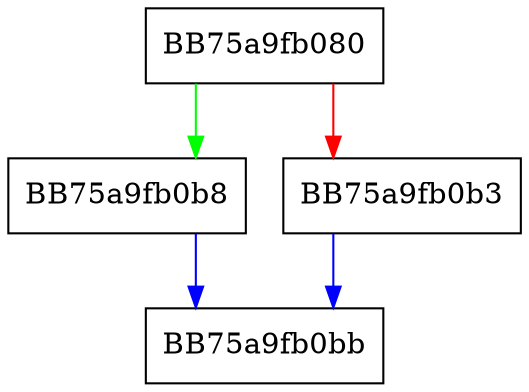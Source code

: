 digraph do_compare {
  node [shape="box"];
  graph [splines=ortho];
  BB75a9fb080 -> BB75a9fb0b8 [color="green"];
  BB75a9fb080 -> BB75a9fb0b3 [color="red"];
  BB75a9fb0b3 -> BB75a9fb0bb [color="blue"];
  BB75a9fb0b8 -> BB75a9fb0bb [color="blue"];
}